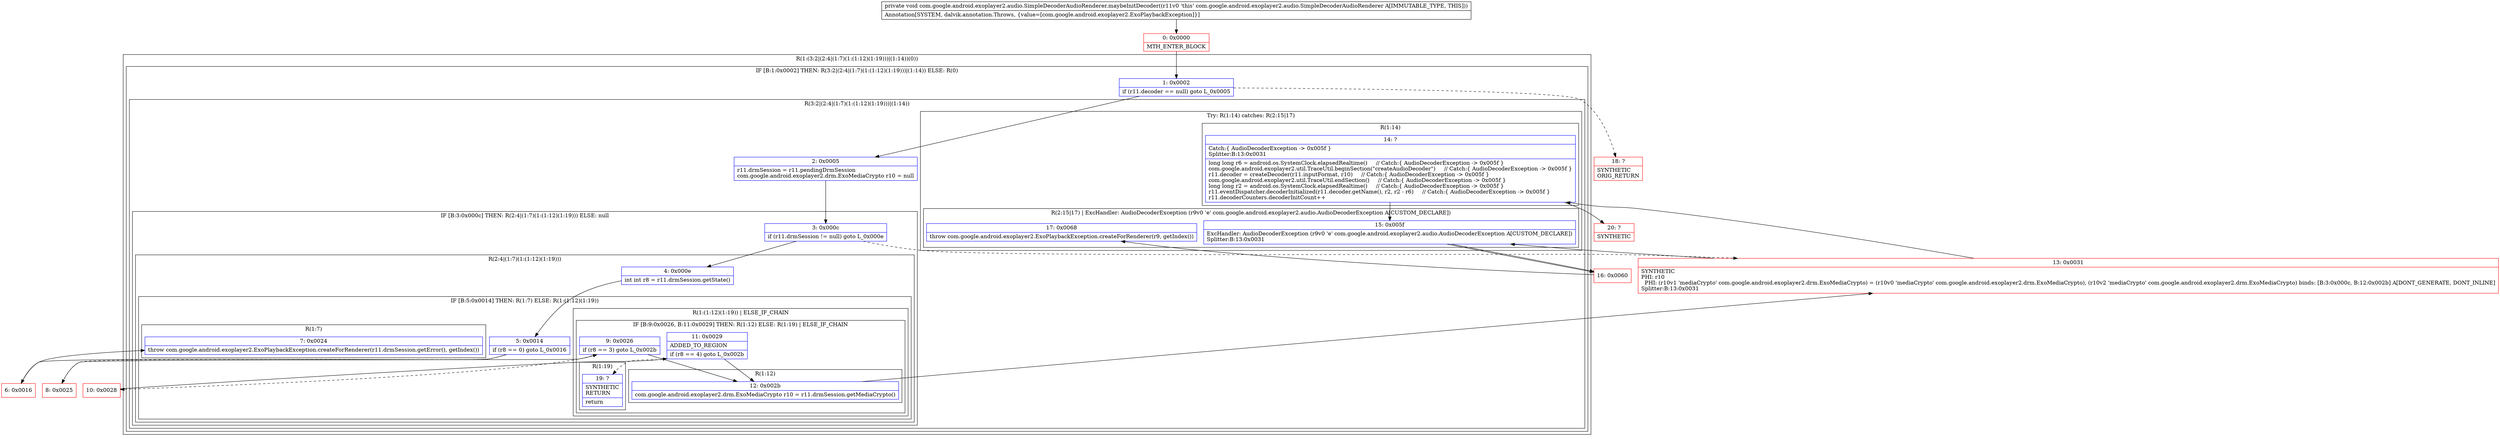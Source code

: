 digraph "CFG forcom.google.android.exoplayer2.audio.SimpleDecoderAudioRenderer.maybeInitDecoder()V" {
subgraph cluster_Region_21087384 {
label = "R(1:(3:2|(2:4|(1:7)(1:(1:12)(1:19)))|(1:14))(0))";
node [shape=record,color=blue];
subgraph cluster_IfRegion_619409409 {
label = "IF [B:1:0x0002] THEN: R(3:2|(2:4|(1:7)(1:(1:12)(1:19)))|(1:14)) ELSE: R(0)";
node [shape=record,color=blue];
Node_1 [shape=record,label="{1\:\ 0x0002|if (r11.decoder == null) goto L_0x0005\l}"];
subgraph cluster_Region_985114507 {
label = "R(3:2|(2:4|(1:7)(1:(1:12)(1:19)))|(1:14))";
node [shape=record,color=blue];
Node_2 [shape=record,label="{2\:\ 0x0005|r11.drmSession = r11.pendingDrmSession\lcom.google.android.exoplayer2.drm.ExoMediaCrypto r10 = null\l}"];
subgraph cluster_IfRegion_1093891011 {
label = "IF [B:3:0x000c] THEN: R(2:4|(1:7)(1:(1:12)(1:19))) ELSE: null";
node [shape=record,color=blue];
Node_3 [shape=record,label="{3\:\ 0x000c|if (r11.drmSession != null) goto L_0x000e\l}"];
subgraph cluster_Region_1005948728 {
label = "R(2:4|(1:7)(1:(1:12)(1:19)))";
node [shape=record,color=blue];
Node_4 [shape=record,label="{4\:\ 0x000e|int int r8 = r11.drmSession.getState()\l}"];
subgraph cluster_IfRegion_1014627378 {
label = "IF [B:5:0x0014] THEN: R(1:7) ELSE: R(1:(1:12)(1:19))";
node [shape=record,color=blue];
Node_5 [shape=record,label="{5\:\ 0x0014|if (r8 == 0) goto L_0x0016\l}"];
subgraph cluster_Region_1911515307 {
label = "R(1:7)";
node [shape=record,color=blue];
Node_7 [shape=record,label="{7\:\ 0x0024|throw com.google.android.exoplayer2.ExoPlaybackException.createForRenderer(r11.drmSession.getError(), getIndex())\l}"];
}
subgraph cluster_Region_2122651402 {
label = "R(1:(1:12)(1:19)) | ELSE_IF_CHAIN\l";
node [shape=record,color=blue];
subgraph cluster_IfRegion_961807292 {
label = "IF [B:9:0x0026, B:11:0x0029] THEN: R(1:12) ELSE: R(1:19) | ELSE_IF_CHAIN\l";
node [shape=record,color=blue];
Node_9 [shape=record,label="{9\:\ 0x0026|if (r8 == 3) goto L_0x002b\l}"];
Node_11 [shape=record,label="{11\:\ 0x0029|ADDED_TO_REGION\l|if (r8 == 4) goto L_0x002b\l}"];
subgraph cluster_Region_2012109009 {
label = "R(1:12)";
node [shape=record,color=blue];
Node_12 [shape=record,label="{12\:\ 0x002b|com.google.android.exoplayer2.drm.ExoMediaCrypto r10 = r11.drmSession.getMediaCrypto()\l}"];
}
subgraph cluster_Region_17898403 {
label = "R(1:19)";
node [shape=record,color=blue];
Node_19 [shape=record,label="{19\:\ ?|SYNTHETIC\lRETURN\l|return\l}"];
}
}
}
}
}
}
subgraph cluster_TryCatchRegion_1533467945 {
label = "Try: R(1:14) catches: R(2:15|17)";
node [shape=record,color=blue];
subgraph cluster_Region_1337705864 {
label = "R(1:14)";
node [shape=record,color=blue];
Node_14 [shape=record,label="{14\:\ ?|Catch:\{ AudioDecoderException \-\> 0x005f \}\lSplitter:B:13:0x0031\l|long long r6 = android.os.SystemClock.elapsedRealtime()     \/\/ Catch:\{ AudioDecoderException \-\> 0x005f \}\lcom.google.android.exoplayer2.util.TraceUtil.beginSection(\"createAudioDecoder\")     \/\/ Catch:\{ AudioDecoderException \-\> 0x005f \}\lr11.decoder = createDecoder(r11.inputFormat, r10)     \/\/ Catch:\{ AudioDecoderException \-\> 0x005f \}\lcom.google.android.exoplayer2.util.TraceUtil.endSection()     \/\/ Catch:\{ AudioDecoderException \-\> 0x005f \}\llong long r2 = android.os.SystemClock.elapsedRealtime()     \/\/ Catch:\{ AudioDecoderException \-\> 0x005f \}\lr11.eventDispatcher.decoderInitialized(r11.decoder.getName(), r2, r2 \- r6)     \/\/ Catch:\{ AudioDecoderException \-\> 0x005f \}\lr11.decoderCounters.decoderInitCount++\l}"];
}
subgraph cluster_Region_1363565790 {
label = "R(2:15|17) | ExcHandler: AudioDecoderException (r9v0 'e' com.google.android.exoplayer2.audio.AudioDecoderException A[CUSTOM_DECLARE])\l";
node [shape=record,color=blue];
Node_15 [shape=record,label="{15\:\ 0x005f|ExcHandler: AudioDecoderException (r9v0 'e' com.google.android.exoplayer2.audio.AudioDecoderException A[CUSTOM_DECLARE])\lSplitter:B:13:0x0031\l}"];
Node_17 [shape=record,label="{17\:\ 0x0068|throw com.google.android.exoplayer2.ExoPlaybackException.createForRenderer(r9, getIndex())\l}"];
}
}
}
subgraph cluster_Region_128789691 {
label = "R(0)";
node [shape=record,color=blue];
}
}
}
subgraph cluster_Region_1363565790 {
label = "R(2:15|17) | ExcHandler: AudioDecoderException (r9v0 'e' com.google.android.exoplayer2.audio.AudioDecoderException A[CUSTOM_DECLARE])\l";
node [shape=record,color=blue];
Node_15 [shape=record,label="{15\:\ 0x005f|ExcHandler: AudioDecoderException (r9v0 'e' com.google.android.exoplayer2.audio.AudioDecoderException A[CUSTOM_DECLARE])\lSplitter:B:13:0x0031\l}"];
Node_17 [shape=record,label="{17\:\ 0x0068|throw com.google.android.exoplayer2.ExoPlaybackException.createForRenderer(r9, getIndex())\l}"];
}
Node_0 [shape=record,color=red,label="{0\:\ 0x0000|MTH_ENTER_BLOCK\l}"];
Node_6 [shape=record,color=red,label="{6\:\ 0x0016}"];
Node_8 [shape=record,color=red,label="{8\:\ 0x0025}"];
Node_10 [shape=record,color=red,label="{10\:\ 0x0028}"];
Node_13 [shape=record,color=red,label="{13\:\ 0x0031|SYNTHETIC\lPHI: r10 \l  PHI: (r10v1 'mediaCrypto' com.google.android.exoplayer2.drm.ExoMediaCrypto) = (r10v0 'mediaCrypto' com.google.android.exoplayer2.drm.ExoMediaCrypto), (r10v2 'mediaCrypto' com.google.android.exoplayer2.drm.ExoMediaCrypto) binds: [B:3:0x000c, B:12:0x002b] A[DONT_GENERATE, DONT_INLINE]\lSplitter:B:13:0x0031\l}"];
Node_16 [shape=record,color=red,label="{16\:\ 0x0060}"];
Node_18 [shape=record,color=red,label="{18\:\ ?|SYNTHETIC\lORIG_RETURN\l}"];
Node_20 [shape=record,color=red,label="{20\:\ ?|SYNTHETIC\l}"];
MethodNode[shape=record,label="{private void com.google.android.exoplayer2.audio.SimpleDecoderAudioRenderer.maybeInitDecoder((r11v0 'this' com.google.android.exoplayer2.audio.SimpleDecoderAudioRenderer A[IMMUTABLE_TYPE, THIS]))  | Annotation[SYSTEM, dalvik.annotation.Throws, \{value=[com.google.android.exoplayer2.ExoPlaybackException]\}]\l}"];
MethodNode -> Node_0;
Node_1 -> Node_2;
Node_1 -> Node_18[style=dashed];
Node_2 -> Node_3;
Node_3 -> Node_4;
Node_3 -> Node_13[style=dashed];
Node_4 -> Node_5;
Node_5 -> Node_6;
Node_5 -> Node_8[style=dashed];
Node_9 -> Node_10[style=dashed];
Node_9 -> Node_12;
Node_11 -> Node_12;
Node_11 -> Node_19[style=dashed];
Node_12 -> Node_13;
Node_14 -> Node_15;
Node_14 -> Node_20;
Node_15 -> Node_16;
Node_15 -> Node_16;
Node_0 -> Node_1;
Node_6 -> Node_7;
Node_8 -> Node_9;
Node_10 -> Node_11;
Node_13 -> Node_14;
Node_13 -> Node_15;
Node_16 -> Node_17;
}

